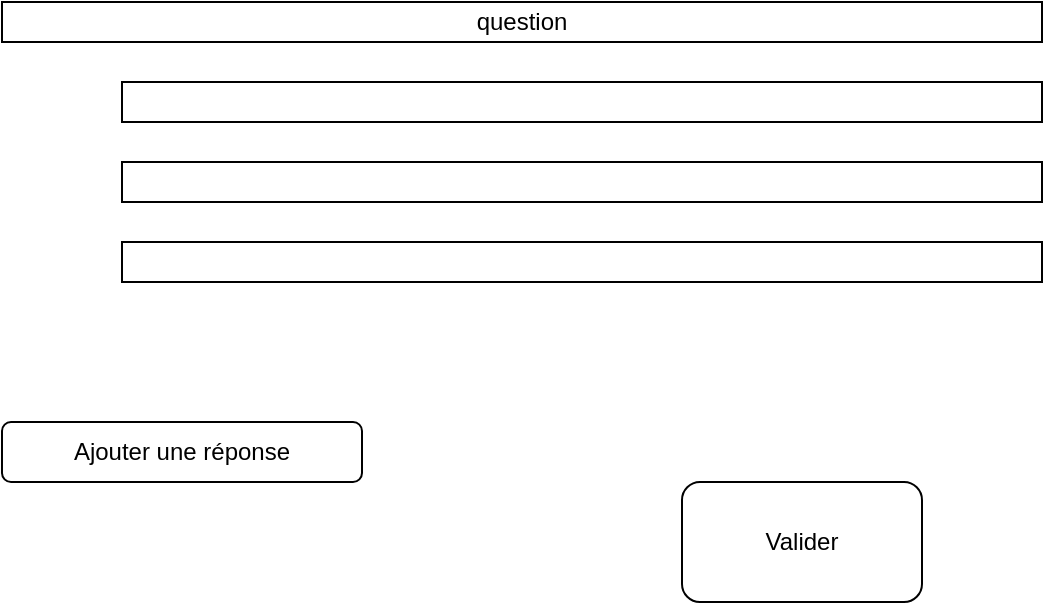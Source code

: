 <mxfile>
    <diagram id="FalVycIHBFvGTOqLVJl0" name="Page-1">
        <mxGraphModel dx="778" dy="622" grid="1" gridSize="10" guides="1" tooltips="1" connect="1" arrows="1" fold="1" page="1" pageScale="1" pageWidth="850" pageHeight="1100" math="0" shadow="0">
            <root>
                <mxCell id="0"/>
                <mxCell id="1" parent="0"/>
                <mxCell id="2" value="question" style="rounded=0;whiteSpace=wrap;html=1;" vertex="1" parent="1">
                    <mxGeometry x="120" y="80" width="520" height="20" as="geometry"/>
                </mxCell>
                <mxCell id="3" value="" style="rounded=0;whiteSpace=wrap;html=1;" vertex="1" parent="1">
                    <mxGeometry x="180" y="120" width="460" height="20" as="geometry"/>
                </mxCell>
                <mxCell id="4" value="Ajouter une réponse" style="rounded=1;whiteSpace=wrap;html=1;" vertex="1" parent="1">
                    <mxGeometry x="120" y="290" width="180" height="30" as="geometry"/>
                </mxCell>
                <mxCell id="5" value="" style="rounded=0;whiteSpace=wrap;html=1;" vertex="1" parent="1">
                    <mxGeometry x="180" y="160" width="460" height="20" as="geometry"/>
                </mxCell>
                <mxCell id="6" value="" style="rounded=0;whiteSpace=wrap;html=1;" vertex="1" parent="1">
                    <mxGeometry x="180" y="200" width="460" height="20" as="geometry"/>
                </mxCell>
                <mxCell id="7" value="Valider" style="rounded=1;whiteSpace=wrap;html=1;" vertex="1" parent="1">
                    <mxGeometry x="460" y="320" width="120" height="60" as="geometry"/>
                </mxCell>
            </root>
        </mxGraphModel>
    </diagram>
</mxfile>
